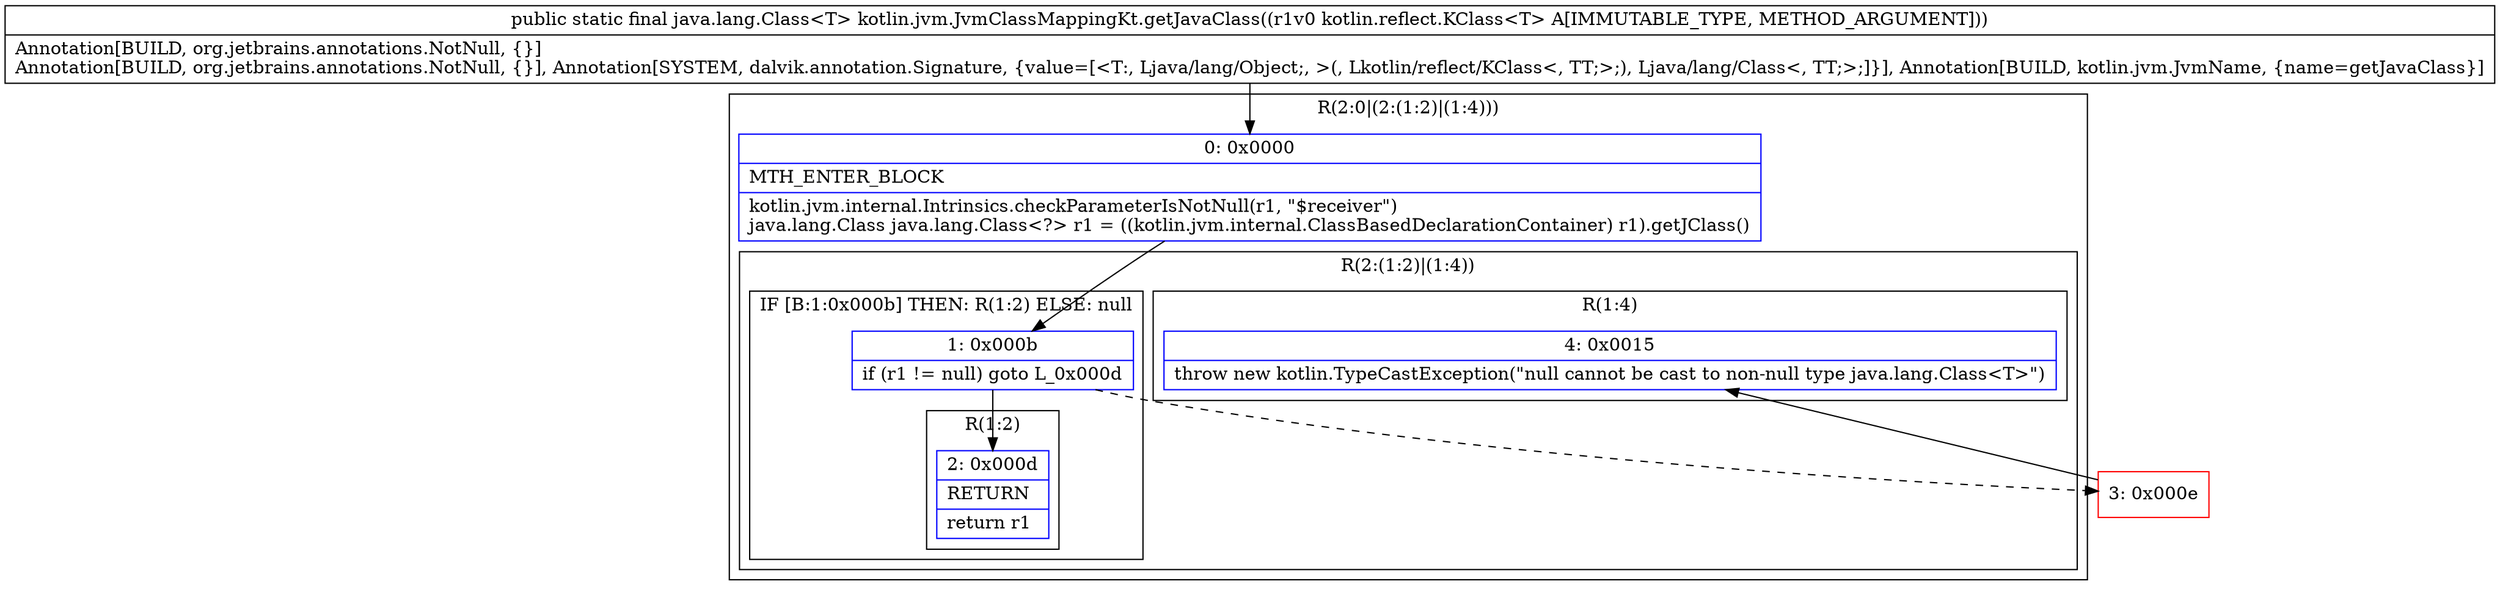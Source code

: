 digraph "CFG forkotlin.jvm.JvmClassMappingKt.getJavaClass(Lkotlin\/reflect\/KClass;)Ljava\/lang\/Class;" {
subgraph cluster_Region_1583755337 {
label = "R(2:0|(2:(1:2)|(1:4)))";
node [shape=record,color=blue];
Node_0 [shape=record,label="{0\:\ 0x0000|MTH_ENTER_BLOCK\l|kotlin.jvm.internal.Intrinsics.checkParameterIsNotNull(r1, \"$receiver\")\ljava.lang.Class java.lang.Class\<?\> r1 = ((kotlin.jvm.internal.ClassBasedDeclarationContainer) r1).getJClass()\l}"];
subgraph cluster_Region_1654769140 {
label = "R(2:(1:2)|(1:4))";
node [shape=record,color=blue];
subgraph cluster_IfRegion_1822693799 {
label = "IF [B:1:0x000b] THEN: R(1:2) ELSE: null";
node [shape=record,color=blue];
Node_1 [shape=record,label="{1\:\ 0x000b|if (r1 != null) goto L_0x000d\l}"];
subgraph cluster_Region_1830284629 {
label = "R(1:2)";
node [shape=record,color=blue];
Node_2 [shape=record,label="{2\:\ 0x000d|RETURN\l|return r1\l}"];
}
}
subgraph cluster_Region_600496104 {
label = "R(1:4)";
node [shape=record,color=blue];
Node_4 [shape=record,label="{4\:\ 0x0015|throw new kotlin.TypeCastException(\"null cannot be cast to non\-null type java.lang.Class\<T\>\")\l}"];
}
}
}
Node_3 [shape=record,color=red,label="{3\:\ 0x000e}"];
MethodNode[shape=record,label="{public static final java.lang.Class\<T\> kotlin.jvm.JvmClassMappingKt.getJavaClass((r1v0 kotlin.reflect.KClass\<T\> A[IMMUTABLE_TYPE, METHOD_ARGUMENT]))  | Annotation[BUILD, org.jetbrains.annotations.NotNull, \{\}]\lAnnotation[BUILD, org.jetbrains.annotations.NotNull, \{\}], Annotation[SYSTEM, dalvik.annotation.Signature, \{value=[\<T:, Ljava\/lang\/Object;, \>(, Lkotlin\/reflect\/KClass\<, TT;\>;), Ljava\/lang\/Class\<, TT;\>;]\}], Annotation[BUILD, kotlin.jvm.JvmName, \{name=getJavaClass\}]\l}"];
MethodNode -> Node_0;
Node_0 -> Node_1;
Node_1 -> Node_2;
Node_1 -> Node_3[style=dashed];
Node_3 -> Node_4;
}

